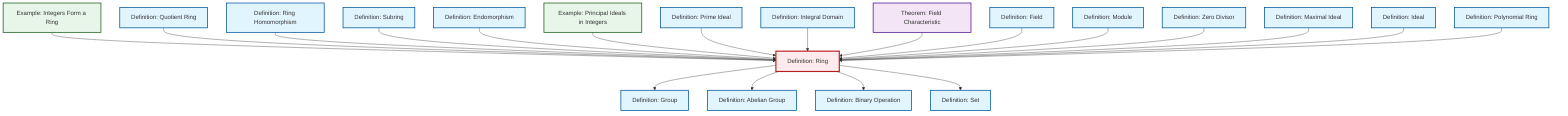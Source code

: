 graph TD
    classDef definition fill:#e1f5fe,stroke:#01579b,stroke-width:2px
    classDef theorem fill:#f3e5f5,stroke:#4a148c,stroke-width:2px
    classDef axiom fill:#fff3e0,stroke:#e65100,stroke-width:2px
    classDef example fill:#e8f5e9,stroke:#1b5e20,stroke-width:2px
    classDef current fill:#ffebee,stroke:#b71c1c,stroke-width:3px
    def-endomorphism["Definition: Endomorphism"]:::definition
    ex-integers-ring["Example: Integers Form a Ring"]:::example
    def-ring["Definition: Ring"]:::definition
    def-ring-homomorphism["Definition: Ring Homomorphism"]:::definition
    def-maximal-ideal["Definition: Maximal Ideal"]:::definition
    ex-principal-ideal["Example: Principal Ideals in Integers"]:::example
    def-set["Definition: Set"]:::definition
    def-field["Definition: Field"]:::definition
    def-subring["Definition: Subring"]:::definition
    def-module["Definition: Module"]:::definition
    thm-field-characteristic["Theorem: Field Characteristic"]:::theorem
    def-prime-ideal["Definition: Prime Ideal"]:::definition
    def-abelian-group["Definition: Abelian Group"]:::definition
    def-quotient-ring["Definition: Quotient Ring"]:::definition
    def-binary-operation["Definition: Binary Operation"]:::definition
    def-polynomial-ring["Definition: Polynomial Ring"]:::definition
    def-integral-domain["Definition: Integral Domain"]:::definition
    def-ideal["Definition: Ideal"]:::definition
    def-group["Definition: Group"]:::definition
    def-zero-divisor["Definition: Zero Divisor"]:::definition
    ex-integers-ring --> def-ring
    def-quotient-ring --> def-ring
    def-ring-homomorphism --> def-ring
    def-subring --> def-ring
    def-endomorphism --> def-ring
    ex-principal-ideal --> def-ring
    def-prime-ideal --> def-ring
    def-integral-domain --> def-ring
    def-ring --> def-group
    thm-field-characteristic --> def-ring
    def-field --> def-ring
    def-ring --> def-abelian-group
    def-module --> def-ring
    def-ring --> def-binary-operation
    def-zero-divisor --> def-ring
    def-maximal-ideal --> def-ring
    def-ideal --> def-ring
    def-ring --> def-set
    def-polynomial-ring --> def-ring
    class def-ring current